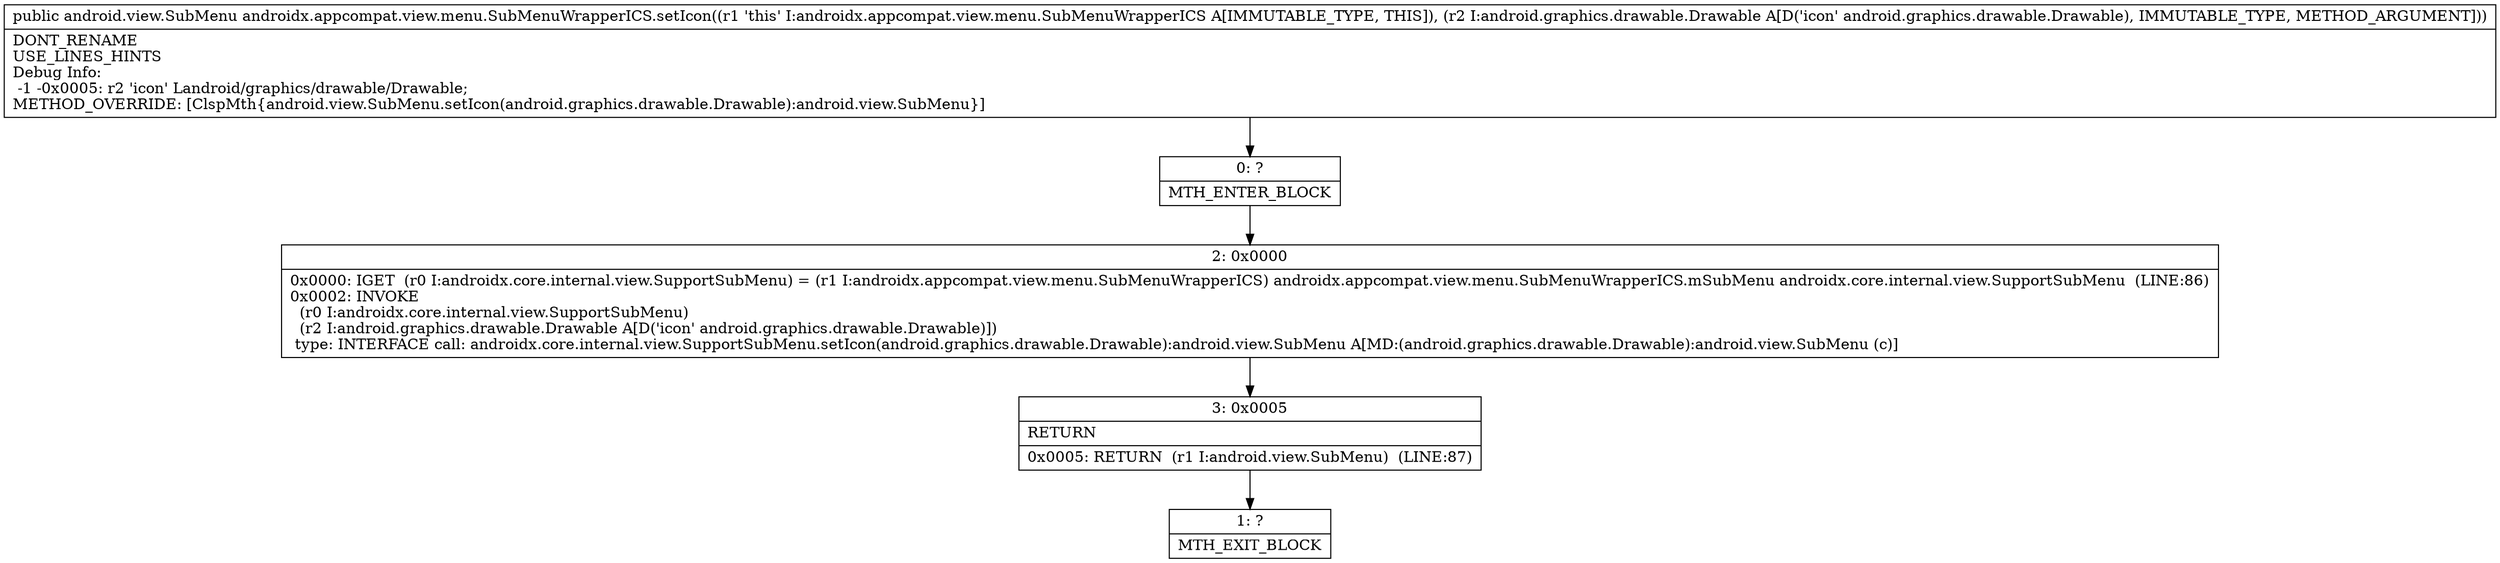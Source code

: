 digraph "CFG forandroidx.appcompat.view.menu.SubMenuWrapperICS.setIcon(Landroid\/graphics\/drawable\/Drawable;)Landroid\/view\/SubMenu;" {
Node_0 [shape=record,label="{0\:\ ?|MTH_ENTER_BLOCK\l}"];
Node_2 [shape=record,label="{2\:\ 0x0000|0x0000: IGET  (r0 I:androidx.core.internal.view.SupportSubMenu) = (r1 I:androidx.appcompat.view.menu.SubMenuWrapperICS) androidx.appcompat.view.menu.SubMenuWrapperICS.mSubMenu androidx.core.internal.view.SupportSubMenu  (LINE:86)\l0x0002: INVOKE  \l  (r0 I:androidx.core.internal.view.SupportSubMenu)\l  (r2 I:android.graphics.drawable.Drawable A[D('icon' android.graphics.drawable.Drawable)])\l type: INTERFACE call: androidx.core.internal.view.SupportSubMenu.setIcon(android.graphics.drawable.Drawable):android.view.SubMenu A[MD:(android.graphics.drawable.Drawable):android.view.SubMenu (c)]\l}"];
Node_3 [shape=record,label="{3\:\ 0x0005|RETURN\l|0x0005: RETURN  (r1 I:android.view.SubMenu)  (LINE:87)\l}"];
Node_1 [shape=record,label="{1\:\ ?|MTH_EXIT_BLOCK\l}"];
MethodNode[shape=record,label="{public android.view.SubMenu androidx.appcompat.view.menu.SubMenuWrapperICS.setIcon((r1 'this' I:androidx.appcompat.view.menu.SubMenuWrapperICS A[IMMUTABLE_TYPE, THIS]), (r2 I:android.graphics.drawable.Drawable A[D('icon' android.graphics.drawable.Drawable), IMMUTABLE_TYPE, METHOD_ARGUMENT]))  | DONT_RENAME\lUSE_LINES_HINTS\lDebug Info:\l  \-1 \-0x0005: r2 'icon' Landroid\/graphics\/drawable\/Drawable;\lMETHOD_OVERRIDE: [ClspMth\{android.view.SubMenu.setIcon(android.graphics.drawable.Drawable):android.view.SubMenu\}]\l}"];
MethodNode -> Node_0;Node_0 -> Node_2;
Node_2 -> Node_3;
Node_3 -> Node_1;
}

